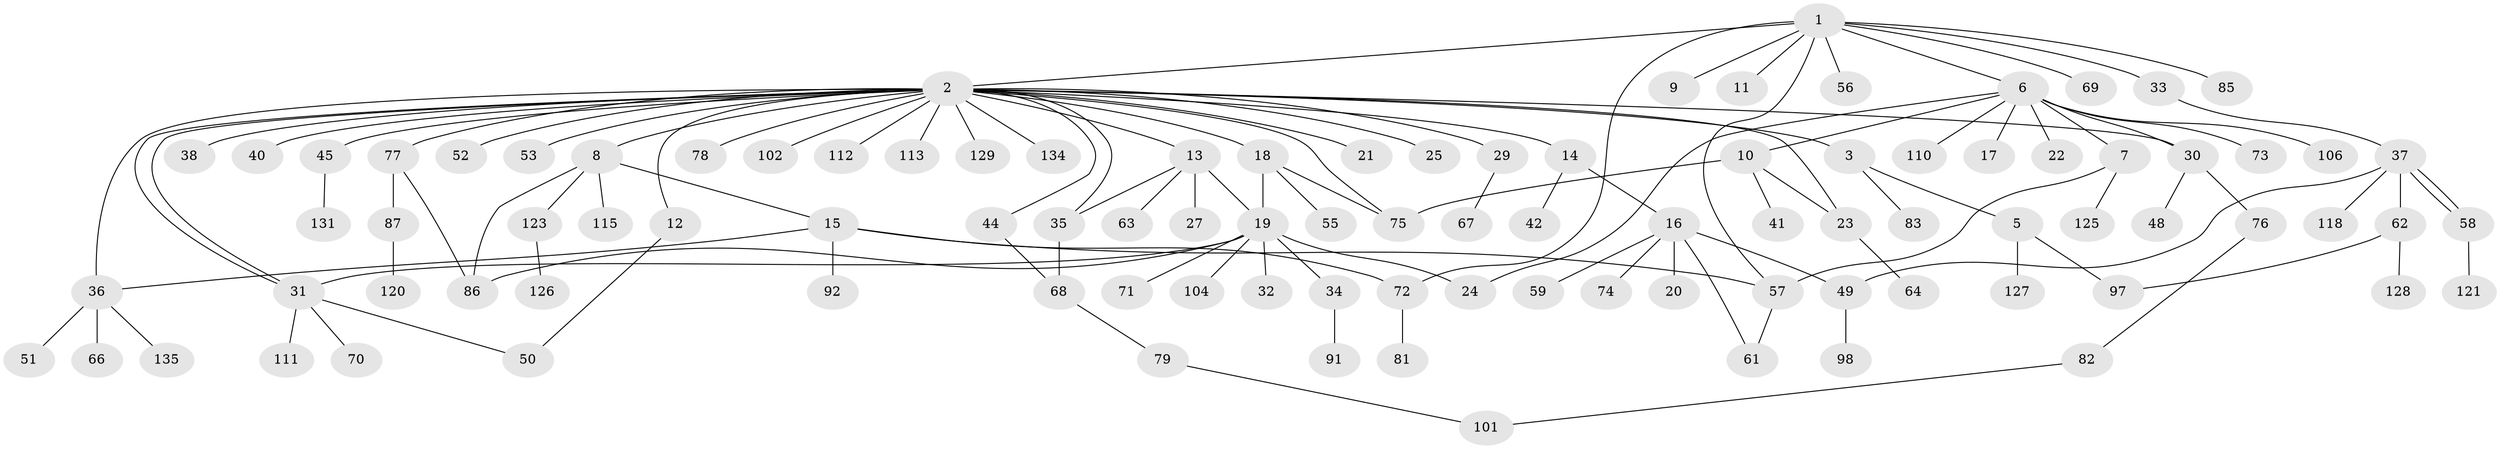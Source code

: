 // original degree distribution, {11: 0.007407407407407408, 31: 0.007407407407407408, 4: 0.08148148148148149, 3: 0.1037037037037037, 13: 0.007407407407407408, 2: 0.23703703703703705, 1: 0.5037037037037037, 6: 0.007407407407407408, 7: 0.022222222222222223, 8: 0.007407407407407408, 5: 0.014814814814814815}
// Generated by graph-tools (version 1.1) at 2025/41/03/06/25 10:41:47]
// undirected, 100 vertices, 121 edges
graph export_dot {
graph [start="1"]
  node [color=gray90,style=filled];
  1 [super="+90"];
  2 [super="+4"];
  3 [super="+54"];
  5 [super="+84"];
  6 [super="+28"];
  7 [super="+124"];
  8 [super="+96"];
  9;
  10 [super="+39"];
  11 [super="+65"];
  12;
  13 [super="+103"];
  14;
  15 [super="+105"];
  16 [super="+80"];
  17;
  18 [super="+99"];
  19 [super="+47"];
  20 [super="+43"];
  21;
  22 [super="+26"];
  23 [super="+122"];
  24;
  25;
  27 [super="+100"];
  29;
  30;
  31 [super="+46"];
  32;
  33;
  34;
  35;
  36;
  37 [super="+60"];
  38;
  40;
  41;
  42;
  44;
  45 [super="+114"];
  48;
  49;
  50;
  51;
  52;
  53;
  55;
  56;
  57 [super="+117"];
  58 [super="+109"];
  59;
  61;
  62 [super="+107"];
  63;
  64;
  66 [super="+116"];
  67;
  68 [super="+88"];
  69 [super="+119"];
  70;
  71;
  72 [super="+94"];
  73 [super="+108"];
  74;
  75 [super="+93"];
  76;
  77 [super="+89"];
  78;
  79;
  81;
  82 [super="+95"];
  83;
  85;
  86 [super="+130"];
  87;
  91;
  92 [super="+132"];
  97;
  98;
  101;
  102;
  104;
  106;
  110 [super="+133"];
  111;
  112;
  113;
  115;
  118;
  120;
  121;
  123;
  125;
  126;
  127;
  128;
  129;
  131;
  134;
  135;
  1 -- 2;
  1 -- 6;
  1 -- 9;
  1 -- 11;
  1 -- 33;
  1 -- 56;
  1 -- 57;
  1 -- 69;
  1 -- 72;
  1 -- 85;
  2 -- 3;
  2 -- 8;
  2 -- 12;
  2 -- 13;
  2 -- 14;
  2 -- 18;
  2 -- 23;
  2 -- 25;
  2 -- 29;
  2 -- 30;
  2 -- 31;
  2 -- 31;
  2 -- 35;
  2 -- 36;
  2 -- 38;
  2 -- 40;
  2 -- 44;
  2 -- 45;
  2 -- 52;
  2 -- 53;
  2 -- 77;
  2 -- 78;
  2 -- 102;
  2 -- 112;
  2 -- 113;
  2 -- 129;
  2 -- 134;
  2 -- 21;
  2 -- 75;
  3 -- 5;
  3 -- 83;
  5 -- 97;
  5 -- 127;
  6 -- 7 [weight=2];
  6 -- 10;
  6 -- 17;
  6 -- 22;
  6 -- 24;
  6 -- 30;
  6 -- 73 [weight=2];
  6 -- 106;
  6 -- 110;
  7 -- 57;
  7 -- 125;
  8 -- 15;
  8 -- 86;
  8 -- 115;
  8 -- 123;
  10 -- 41;
  10 -- 75;
  10 -- 23;
  12 -- 50;
  13 -- 19;
  13 -- 27;
  13 -- 35;
  13 -- 63;
  14 -- 16;
  14 -- 42;
  15 -- 92;
  15 -- 57;
  15 -- 36;
  15 -- 72;
  16 -- 20;
  16 -- 49;
  16 -- 59;
  16 -- 61;
  16 -- 74;
  18 -- 19;
  18 -- 55;
  18 -- 75;
  19 -- 31;
  19 -- 32;
  19 -- 34;
  19 -- 71;
  19 -- 24;
  19 -- 104;
  19 -- 86;
  23 -- 64;
  29 -- 67;
  30 -- 48;
  30 -- 76;
  31 -- 50;
  31 -- 70;
  31 -- 111;
  33 -- 37;
  34 -- 91;
  35 -- 68;
  36 -- 51;
  36 -- 66;
  36 -- 135;
  37 -- 49;
  37 -- 58;
  37 -- 58;
  37 -- 62;
  37 -- 118;
  44 -- 68;
  45 -- 131;
  49 -- 98;
  57 -- 61;
  58 -- 121;
  62 -- 97;
  62 -- 128;
  68 -- 79;
  72 -- 81;
  76 -- 82;
  77 -- 87;
  77 -- 86;
  79 -- 101;
  82 -- 101;
  87 -- 120;
  123 -- 126;
}
